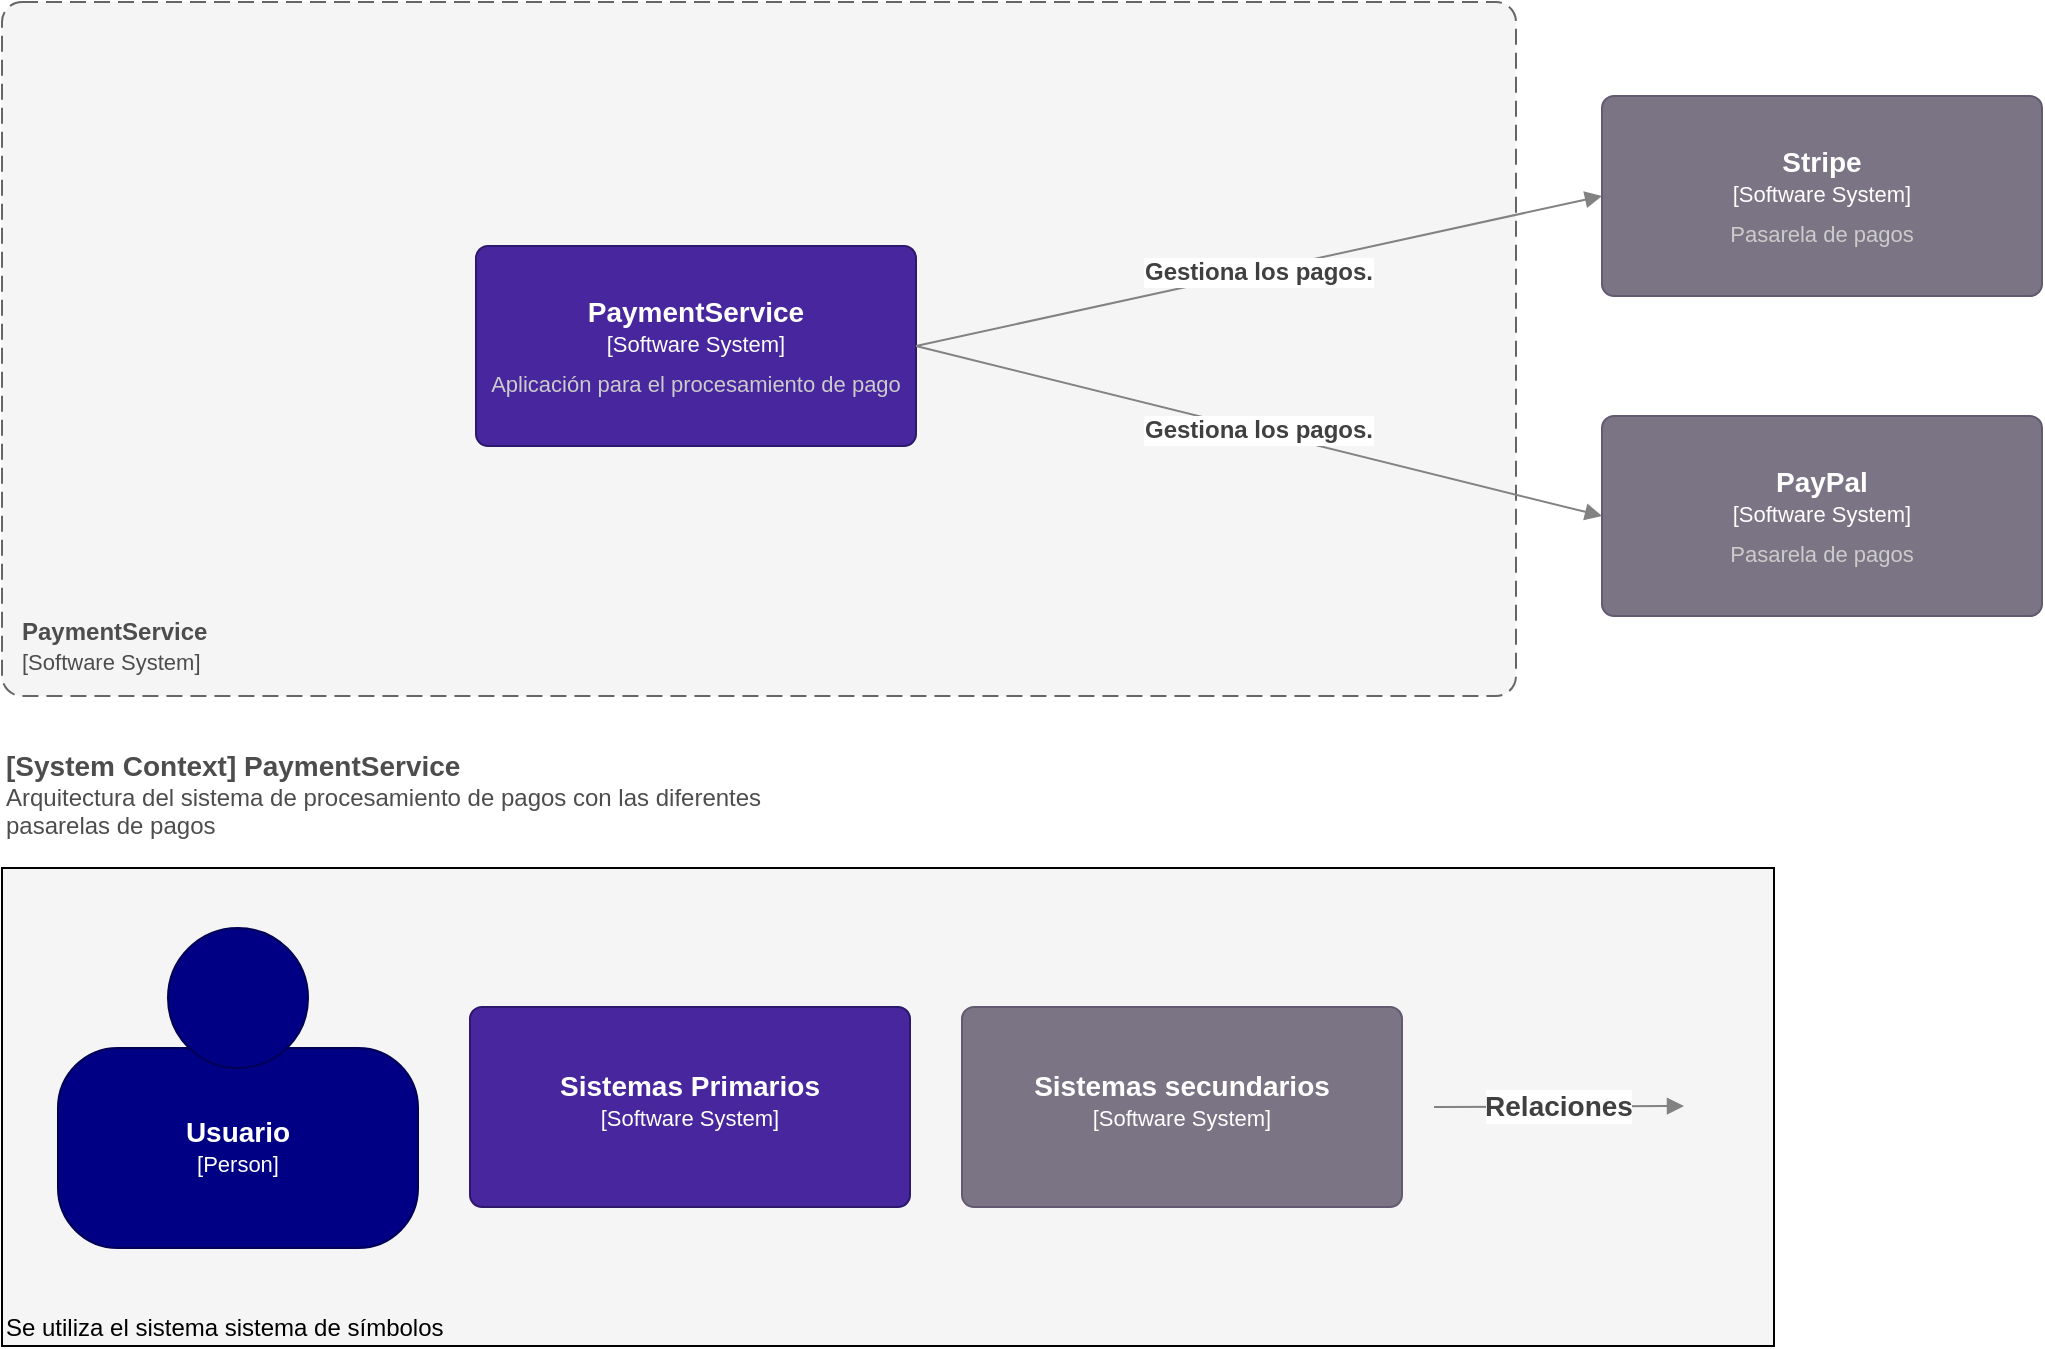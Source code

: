 <mxfile version="20.8.16" type="device"><diagram name="SystemContext" id="IFNwHvbyCyd6XRWxgNbc"><mxGraphModel dx="1430" dy="1044" grid="1" gridSize="10" guides="1" tooltips="1" connect="1" arrows="1" fold="1" page="1" pageScale="1" pageWidth="850" pageHeight="1100" math="0" shadow="0"><root><mxCell id="0"/><mxCell id="1" parent="0"/><mxCell id="xPhuJuI76tRXr-oT61D0-1" value="Se utiliza el sistema sistema de símbolos" style="rounded=0;whiteSpace=wrap;html=1;fillColor=#f5f5f5;align=left;verticalAlign=bottom;" parent="1" vertex="1"><mxGeometry y="636" width="886" height="239" as="geometry"/></mxCell><object label="&lt;div align=&quot;left&quot;&gt;&lt;font color=&quot;#4D4D4D&quot;&gt;&lt;b&gt;%A_NAME%&lt;br&gt;&lt;/b&gt;&lt;/font&gt;&lt;/div&gt;&lt;div align=&quot;left&quot;&gt;&lt;font style=&quot;font-size: 11px&quot; color=&quot;#4D4D4D&quot;&gt;[Software System]&lt;/font&gt;&lt;/div&gt;" placeholders="1" A_NAME="PaymentService" id="xPhuJuI76tRXr-oT61D0-3"><mxCell style="rounded=1;whiteSpace=wrap;html=1;dashed=1;arcSize=20;labelBackgroundColor=none;align=left;verticalAlign=bottom;labelBorderColor=none;spacingTop=0;spacing=10;dashPattern=8 4;metaEdit=1;rotatable=0;perimeter=rectanglePerimeter;noLabel=0;labelPadding=0;allowArrows=0;connectable=0;expand=0;recursiveResize=0;editable=1;pointerEvents=1;absoluteArcSize=1;fillColor=#f5f5f5;strokeColor=#666666;fontColor=#333333;" parent="1" vertex="1"><mxGeometry y="203" width="757" height="347" as="geometry"/></mxCell></object><object label="&lt;font style=&quot;font-size: 14px&quot;&gt;&lt;b&gt;%A_NAME%&lt;/b&gt;&lt;/font&gt;&lt;br&gt;&lt;div&gt;&lt;font style=&quot;font-size: 11px&quot;&gt;[Software System]&lt;/font&gt;&lt;/div&gt;&lt;div style=&quot;font-size: 6px&quot;&gt;&lt;br&gt;&lt;/div&gt;&lt;div style=&quot;font-size: 11px&quot;&gt;&lt;font color=&quot;#CCCCCC&quot;&gt;%B_DESCRIPTION%&lt;/font&gt;&lt;/div&gt;" placeholders="1" A_NAME="PaymentService" B_DESCRIPTION="Aplicación para el procesamiento de pago" id="xPhuJuI76tRXr-oT61D0-4"><mxCell style="rounded=1;whiteSpace=wrap;html=1;fontColor=#ffffff;arcSize=6;metaEdit=1;points=[[0.25,0,0],[0.5,0,0],[0.75,0,0],[1,0.25,0],[1,0.5,0],[1,0.75,0],[0.75,1,0],[0.5,1,0],[0.25,1,0],[0,0.75,0],[0,0.5,0],[0,0.25,0]];resizable=0;editable=1;fillColor=#48279E;strokeColor=#2C186C;movableLabel=0;allowArrows=0;rotatable=0;imageWidth=24;spacing=5;" parent="1" vertex="1"><mxGeometry x="237" y="325" width="220" height="100" as="geometry"/></mxCell></object><object label="&lt;div&gt;&lt;font color=&quot;#4D4D4D&quot;&gt;&lt;b&gt;&lt;font style=&quot;font-size: 14px&quot;&gt;[System Context] %A_C1_DIAGRAM_NAME%&lt;br&gt;&lt;/font&gt;&lt;/b&gt;&lt;/font&gt;&lt;/div&gt;&lt;div&gt;&lt;font style=&quot;font-size: 12px&quot; color=&quot;#4D4D4D&quot;&gt;%B_C1_DIAGRAM_DESCRIPTION%&lt;br&gt;&lt;/font&gt;&lt;/div&gt;" A_C1_DIAGRAM_NAME="PaymentService" B_C1_DIAGRAM_DESCRIPTION="Arquitectura del sistema de procesamiento de pagos con las diferentes pasarelas de pagos" placeholders="1" id="xPhuJuI76tRXr-oT61D0-7"><mxCell style="text;html=1;strokeColor=none;fillColor=none;align=left;verticalAlign=top;whiteSpace=wrap;rounded=0;metaEdit=1;allowArrows=0;resizable=1;connectable=0;rotatable=0;editable=1;" parent="1" vertex="1"><mxGeometry y="570" width="406" height="40" as="geometry"/></mxCell></object><object label="&lt;font style=&quot;font-size: 14px&quot;&gt;&lt;b&gt;%A_NAME%&lt;/b&gt;&lt;/font&gt;&lt;br&gt;&lt;div&gt;&lt;font style=&quot;font-size: 11px&quot;&gt;[Person]&lt;/font&gt;&lt;/div&gt;&lt;div style=&quot;font-size: 6px&quot;&gt;&lt;br&gt;&lt;/div&gt;&lt;div style=&quot;font-size: 11px&quot;&gt;&lt;font color=&quot;#CCCCCC&quot;&gt;%B_DESCRIPTION%&lt;/font&gt;&lt;/div&gt;" A_NAME="Usuario" B_DESCRIPTION="" placeholders="1" id="xPhuJuI76tRXr-oT61D0-12"><mxCell style="shape=stencil(tZTdboMwDIWfJpdFIVnHbiu6vUca3GEVEpRk6s/TL+BULVpTTWorceNz4OM42DBZ+1YNwAQ3qgcm10yI9qhtv9BviwGctyYq0W7JK9851ftUf6Ra+QF0IHGLB2hI9sHZHeyxCQmApgWHYXTlJ+OreM94yVpbYyIBrfEz58qPMIUmPssPBOPFkl5zTDVVMTf2EMCljKQy8fV/8BxbVM8Cl68C80LMz6J8Hvll4OoBsqyjkhsaWW+U3n07+2Oam3kmx40Tm/nmuTk/7wE/z73THk9pcyS/fwpb7DraiFxDmdjxUevgTj/QdTh4uHSzvLkZqZtq3kz1cOw/6SaVfi2T8As=);whiteSpace=wrap;html=1;rounded=1;fontColor=#ffffff;strokeColor=#000054;fillColor=#000084;spacing=5;spacingTop=65;arcSize=30;metaEdit=1;allowArrows=0;expand=0;recursiveResize=0;rotatable=0;resizable=0;" parent="1" vertex="1"><mxGeometry x="28" y="666" width="180" height="160" as="geometry"/></mxCell></object><object label="&lt;font style=&quot;font-size: 14px&quot;&gt;&lt;b&gt;%A_NAME%&lt;/b&gt;&lt;/font&gt;&lt;br&gt;&lt;div&gt;&lt;font style=&quot;font-size: 11px&quot;&gt;[Software System]&lt;/font&gt;&lt;/div&gt;&lt;div style=&quot;font-size: 6px&quot;&gt;&lt;br&gt;&lt;/div&gt;&lt;div style=&quot;font-size: 11px&quot;&gt;&lt;font color=&quot;#CCCCCC&quot;&gt;%B_DESCRIPTION%&lt;/font&gt;&lt;/div&gt;" placeholders="1" A_NAME="Sistemas Primarios" B_DESCRIPTION="" id="xPhuJuI76tRXr-oT61D0-13"><mxCell style="rounded=1;whiteSpace=wrap;html=1;fontColor=#ffffff;arcSize=6;metaEdit=1;points=[[0.25,0,0],[0.5,0,0],[0.75,0,0],[1,0.25,0],[1,0.5,0],[1,0.75,0],[0.75,1,0],[0.5,1,0],[0.25,1,0],[0,0.75,0],[0,0.5,0],[0,0.25,0]];resizable=0;editable=1;fillColor=#48279E;strokeColor=#2C186C;movableLabel=0;allowArrows=0;rotatable=0;imageWidth=24;spacing=5;" parent="1" vertex="1"><mxGeometry x="234" y="705.5" width="220" height="100" as="geometry"/></mxCell></object><object label="&lt;font style=&quot;font-size: 14px&quot;&gt;&lt;b&gt;%A_NAME%&lt;/b&gt;&lt;/font&gt;&lt;br&gt;&lt;div&gt;&lt;font style=&quot;font-size: 11px&quot;&gt;[Software System]&lt;/font&gt;&lt;/div&gt;&lt;div style=&quot;font-size: 6px&quot;&gt;&lt;br&gt;&lt;/div&gt;&lt;div style=&quot;font-size: 11px&quot;&gt;&lt;font color=&quot;#CCCCCC&quot;&gt;%B_DESCRIPTION%&lt;/font&gt;&lt;/div&gt;" placeholders="1" A_NAME="Sistemas secundarios" B_DESCRIPTION="" id="xPhuJuI76tRXr-oT61D0-14"><mxCell style="rounded=1;whiteSpace=wrap;html=1;fontColor=#ffffff;arcSize=6;metaEdit=1;points=[[0.25,0,0],[0.5,0,0],[0.75,0,0],[1,0.25,0],[1,0.5,0],[1,0.75,0],[0.75,1,0],[0.5,1,0],[0.25,1,0],[0,0.75,0],[0,0.5,0],[0,0.25,0]];resizable=0;editable=1;fillColor=#7b7484;strokeColor=#635970;movableLabel=0;allowArrows=0;rotatable=0;imageWidth=24;spacing=5;" parent="1" vertex="1"><mxGeometry x="480" y="705.5" width="220" height="100" as="geometry"/></mxCell></object><object label="&lt;div style=&quot;font-size: 14px;&quot;&gt;&lt;b style=&quot;font-size: 14px;&quot;&gt;%A_DESCRIPTION%&lt;/b&gt;&lt;br style=&quot;font-size: 14px;&quot;&gt;&lt;/div&gt;" placeholders="1" A_DESCRIPTION="Relaciones" id="xPhuJuI76tRXr-oT61D0-15"><mxCell style="endArrow=block;html=1;fontSize=14;fontColor=#404040;strokeWidth=1;endFill=1;strokeColor=#828282;elbow=vertical;metaEdit=1;backgroundOutline=0;editable=1;" parent="1" edge="1"><mxGeometry width="50" height="50" relative="1" as="geometry"><mxPoint x="716" y="755.5" as="sourcePoint"/><mxPoint x="841" y="755" as="targetPoint"/></mxGeometry></mxCell></object><object label="&lt;font style=&quot;font-size: 14px&quot;&gt;&lt;b&gt;%A_NAME%&lt;/b&gt;&lt;/font&gt;&lt;br&gt;&lt;div&gt;&lt;font style=&quot;font-size: 11px&quot;&gt;[Software System]&lt;/font&gt;&lt;/div&gt;&lt;div style=&quot;font-size: 6px&quot;&gt;&lt;br&gt;&lt;/div&gt;&lt;div style=&quot;font-size: 11px&quot;&gt;&lt;font color=&quot;#CCCCCC&quot;&gt;%B_DESCRIPTION%&lt;/font&gt;&lt;/div&gt;" placeholders="1" A_NAME="Stripe" B_DESCRIPTION="Pasarela de pagos" id="xPhuJuI76tRXr-oT61D0-18"><mxCell style="rounded=1;whiteSpace=wrap;html=1;fontColor=#ffffff;arcSize=6;metaEdit=1;points=[[0.25,0,0],[0.5,0,0],[0.75,0,0],[1,0.25,0],[1,0.5,0],[1,0.75,0],[0.75,1,0],[0.5,1,0],[0.25,1,0],[0,0.75,0],[0,0.5,0],[0,0.25,0]];resizable=0;editable=1;fillColor=#7b7484;strokeColor=#635970;movableLabel=0;allowArrows=0;rotatable=0;imageWidth=24;spacing=5;" parent="1" vertex="1"><mxGeometry x="800" y="250" width="220" height="100" as="geometry"/></mxCell></object><object label="&lt;font style=&quot;font-size: 14px&quot;&gt;&lt;b&gt;%A_NAME%&lt;/b&gt;&lt;/font&gt;&lt;br&gt;&lt;div&gt;&lt;font style=&quot;font-size: 11px&quot;&gt;[Software System]&lt;/font&gt;&lt;/div&gt;&lt;div style=&quot;font-size: 6px&quot;&gt;&lt;br&gt;&lt;/div&gt;&lt;div style=&quot;font-size: 11px&quot;&gt;&lt;font color=&quot;#CCCCCC&quot;&gt;%B_DESCRIPTION%&lt;/font&gt;&lt;/div&gt;" placeholders="1" A_NAME="PayPal" B_DESCRIPTION="Pasarela de pagos" id="xPhuJuI76tRXr-oT61D0-19"><mxCell style="rounded=1;whiteSpace=wrap;html=1;fontColor=#ffffff;arcSize=6;metaEdit=1;points=[[0.25,0,0],[0.5,0,0],[0.75,0,0],[1,0.25,0],[1,0.5,0],[1,0.75,0],[0.75,1,0],[0.5,1,0],[0.25,1,0],[0,0.75,0],[0,0.5,0],[0,0.25,0]];resizable=0;editable=1;fillColor=#7b7484;strokeColor=#635970;movableLabel=0;allowArrows=0;rotatable=0;imageWidth=24;spacing=5;" parent="1" vertex="1"><mxGeometry x="800" y="410" width="220" height="100" as="geometry"/></mxCell></object><object label="&lt;div style=&quot;font-size: 12px;&quot;&gt;&lt;b style=&quot;font-size: 12px;&quot;&gt;%A_DESCRIPTION%&lt;/b&gt;&lt;br style=&quot;font-size: 12px;&quot;&gt;&lt;/div&gt;" placeholders="1" A_DESCRIPTION="Gestiona los pagos." id="xPhuJuI76tRXr-oT61D0-20"><mxCell style="endArrow=block;html=1;fontSize=12;fontColor=#404040;strokeWidth=1;endFill=1;strokeColor=#828282;elbow=vertical;metaEdit=1;backgroundOutline=0;editable=1;exitX=1;exitY=0.5;exitDx=0;exitDy=0;exitPerimeter=0;entryX=0;entryY=0.5;entryDx=0;entryDy=0;entryPerimeter=0;" parent="1" source="xPhuJuI76tRXr-oT61D0-4" target="xPhuJuI76tRXr-oT61D0-18" edge="1"><mxGeometry x="-0.003" width="50" height="50" relative="1" as="geometry"><mxPoint x="529" y="471" as="sourcePoint"/><mxPoint x="795" y="385" as="targetPoint"/><mxPoint as="offset"/></mxGeometry></mxCell></object><object label="&lt;div style=&quot;font-size: 12px;&quot;&gt;&lt;b style=&quot;font-size: 12px;&quot;&gt;%A_DESCRIPTION%&lt;/b&gt;&lt;br style=&quot;font-size: 12px;&quot;&gt;&lt;/div&gt;" placeholders="1" A_DESCRIPTION="Gestiona los pagos." id="xPhuJuI76tRXr-oT61D0-21"><mxCell style="endArrow=block;html=1;fontSize=12;fontColor=#404040;strokeWidth=1;endFill=1;strokeColor=#828282;elbow=vertical;metaEdit=1;backgroundOutline=0;editable=1;exitX=1;exitY=0.5;exitDx=0;exitDy=0;exitPerimeter=0;entryX=0;entryY=0.5;entryDx=0;entryDy=0;entryPerimeter=0;" parent="1" source="xPhuJuI76tRXr-oT61D0-4" target="xPhuJuI76tRXr-oT61D0-19" edge="1"><mxGeometry x="-0.003" width="50" height="50" relative="1" as="geometry"><mxPoint x="529" y="446" as="sourcePoint"/><mxPoint x="795" y="497" as="targetPoint"/><mxPoint as="offset"/></mxGeometry></mxCell></object></root></mxGraphModel></diagram></mxfile>